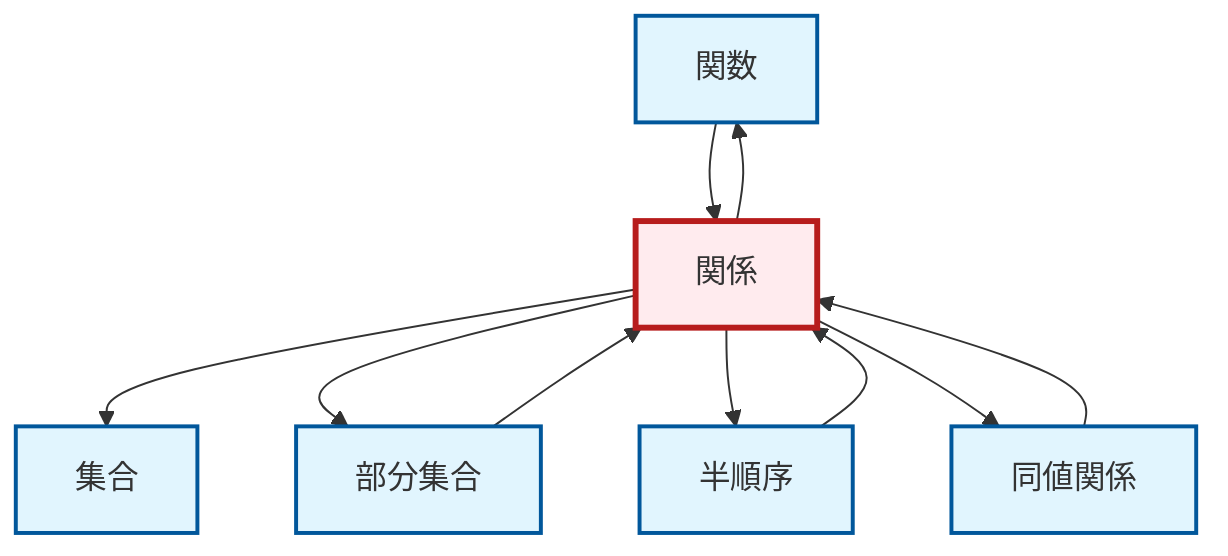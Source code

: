 graph TD
    classDef definition fill:#e1f5fe,stroke:#01579b,stroke-width:2px
    classDef theorem fill:#f3e5f5,stroke:#4a148c,stroke-width:2px
    classDef axiom fill:#fff3e0,stroke:#e65100,stroke-width:2px
    classDef example fill:#e8f5e9,stroke:#1b5e20,stroke-width:2px
    classDef current fill:#ffebee,stroke:#b71c1c,stroke-width:3px
    def-function["関数"]:::definition
    def-relation["関係"]:::definition
    def-subset["部分集合"]:::definition
    def-partial-order["半順序"]:::definition
    def-set["集合"]:::definition
    def-equivalence-relation["同値関係"]:::definition
    def-relation --> def-set
    def-function --> def-relation
    def-relation --> def-subset
    def-relation --> def-partial-order
    def-partial-order --> def-relation
    def-relation --> def-equivalence-relation
    def-subset --> def-relation
    def-relation --> def-function
    def-equivalence-relation --> def-relation
    class def-relation current